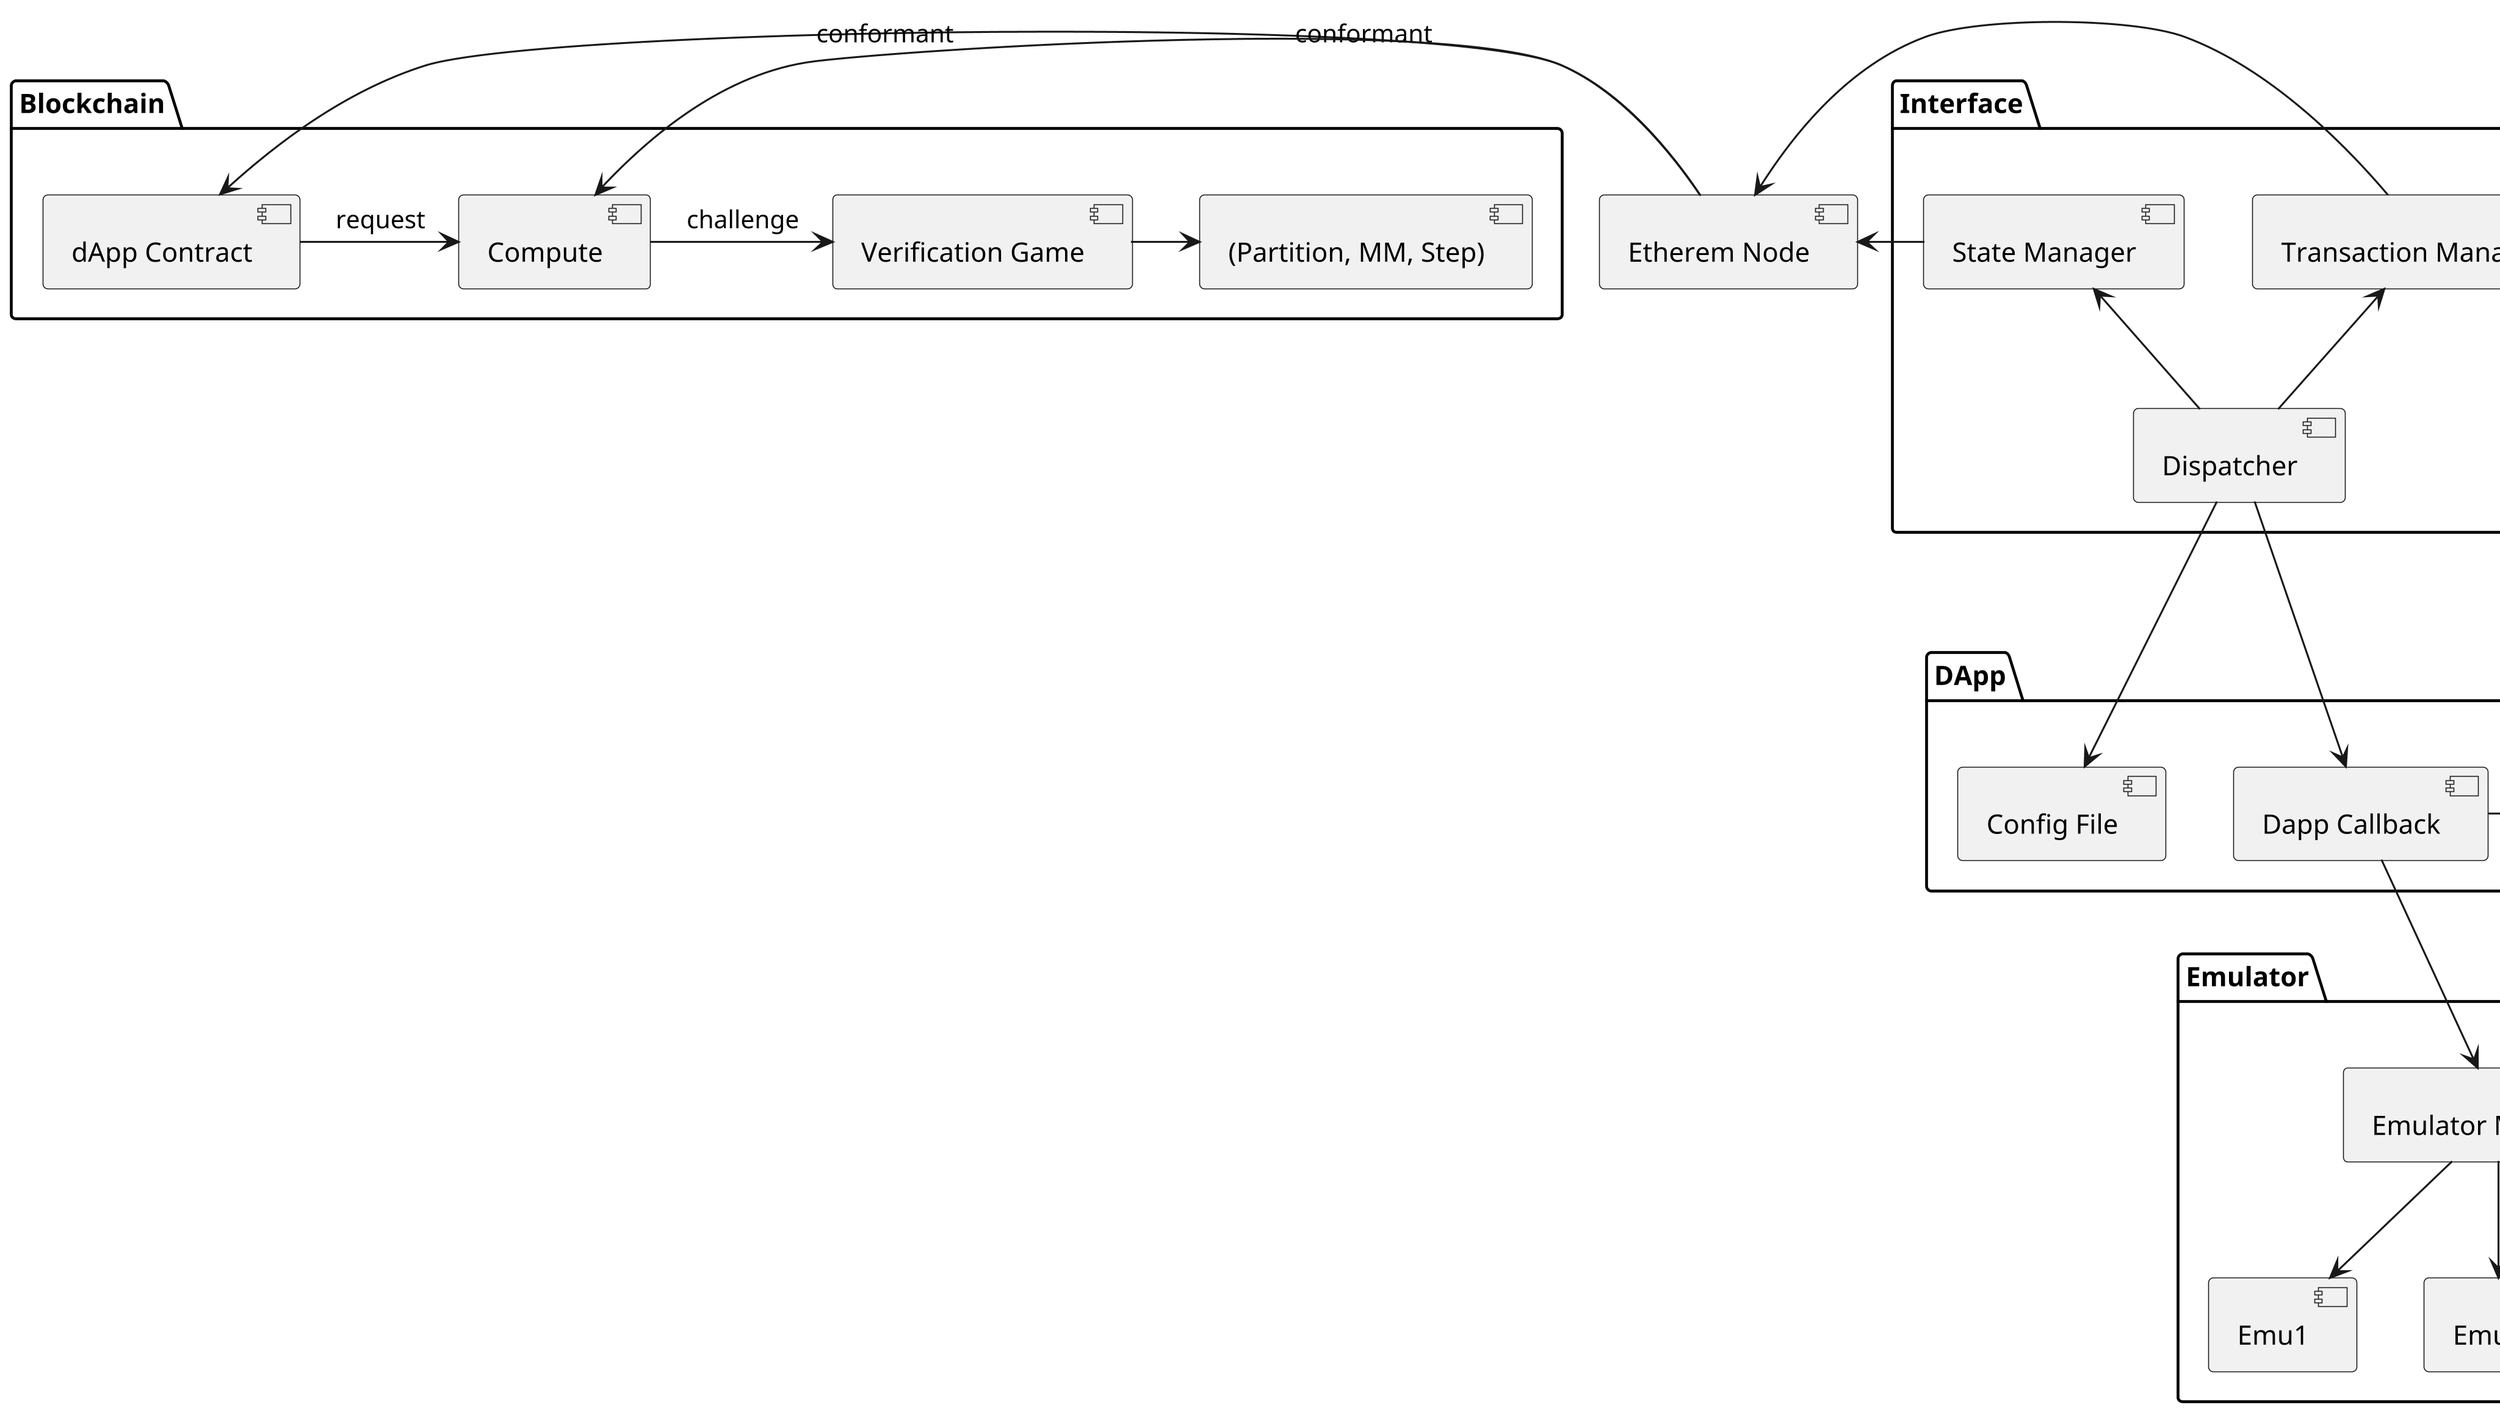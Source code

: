 @startuml
skinparam dpi 300

package "Blockchain" {
  [dApp Contract] as dappContract
  [Compute] as C
  [Verification Game] as VG
  [(Partition, MM, Step)] as Aux
  dappContract -> C : request
  C -> VG : challenge
  VG -> Aux
}

component [Etherem Node] as geth

dappContract <- geth : conformant
C <- geth : conformant

package "Interface" {
  [Transaction Manager] as tx
  [State Manager] as S
  [Dispatcher] as D
  tx <-down- D
  S <-down- D
}

geth <- tx
geth <- S

package "DApp" {
  component [Dapp Callback] as callback
  component [Config File] as config
}

D -right-> config

D -down-> callback

package "Emulator" {
  [Emulator Manager] as EM
  [Emu1] as E1
  [Emu2] as E2
  [Emu3] as E3
  EM -down-> E1
  EM -down-> E2
  EM -down-> E3
}

database "Files" {
  component [File Manager] as FM
}

EM -up-> FM
callback -right-> FM
callback -down-> EM

@enduml
